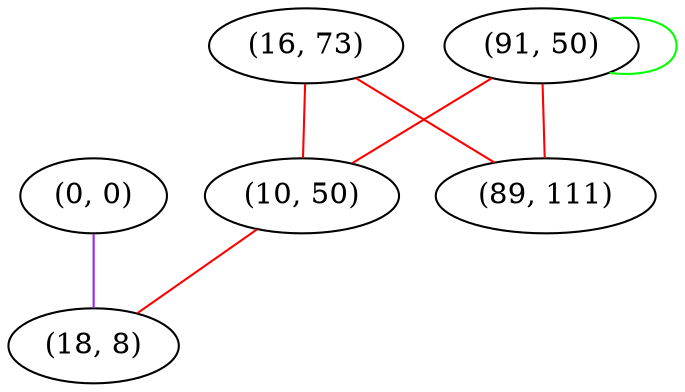 graph "" {
"(0, 0)";
"(16, 73)";
"(91, 50)";
"(10, 50)";
"(89, 111)";
"(18, 8)";
"(0, 0)" -- "(18, 8)"  [color=purple, key=0, weight=4];
"(16, 73)" -- "(89, 111)"  [color=red, key=0, weight=1];
"(16, 73)" -- "(10, 50)"  [color=red, key=0, weight=1];
"(91, 50)" -- "(91, 50)"  [color=green, key=0, weight=2];
"(91, 50)" -- "(10, 50)"  [color=red, key=0, weight=1];
"(91, 50)" -- "(89, 111)"  [color=red, key=0, weight=1];
"(10, 50)" -- "(18, 8)"  [color=red, key=0, weight=1];
}
